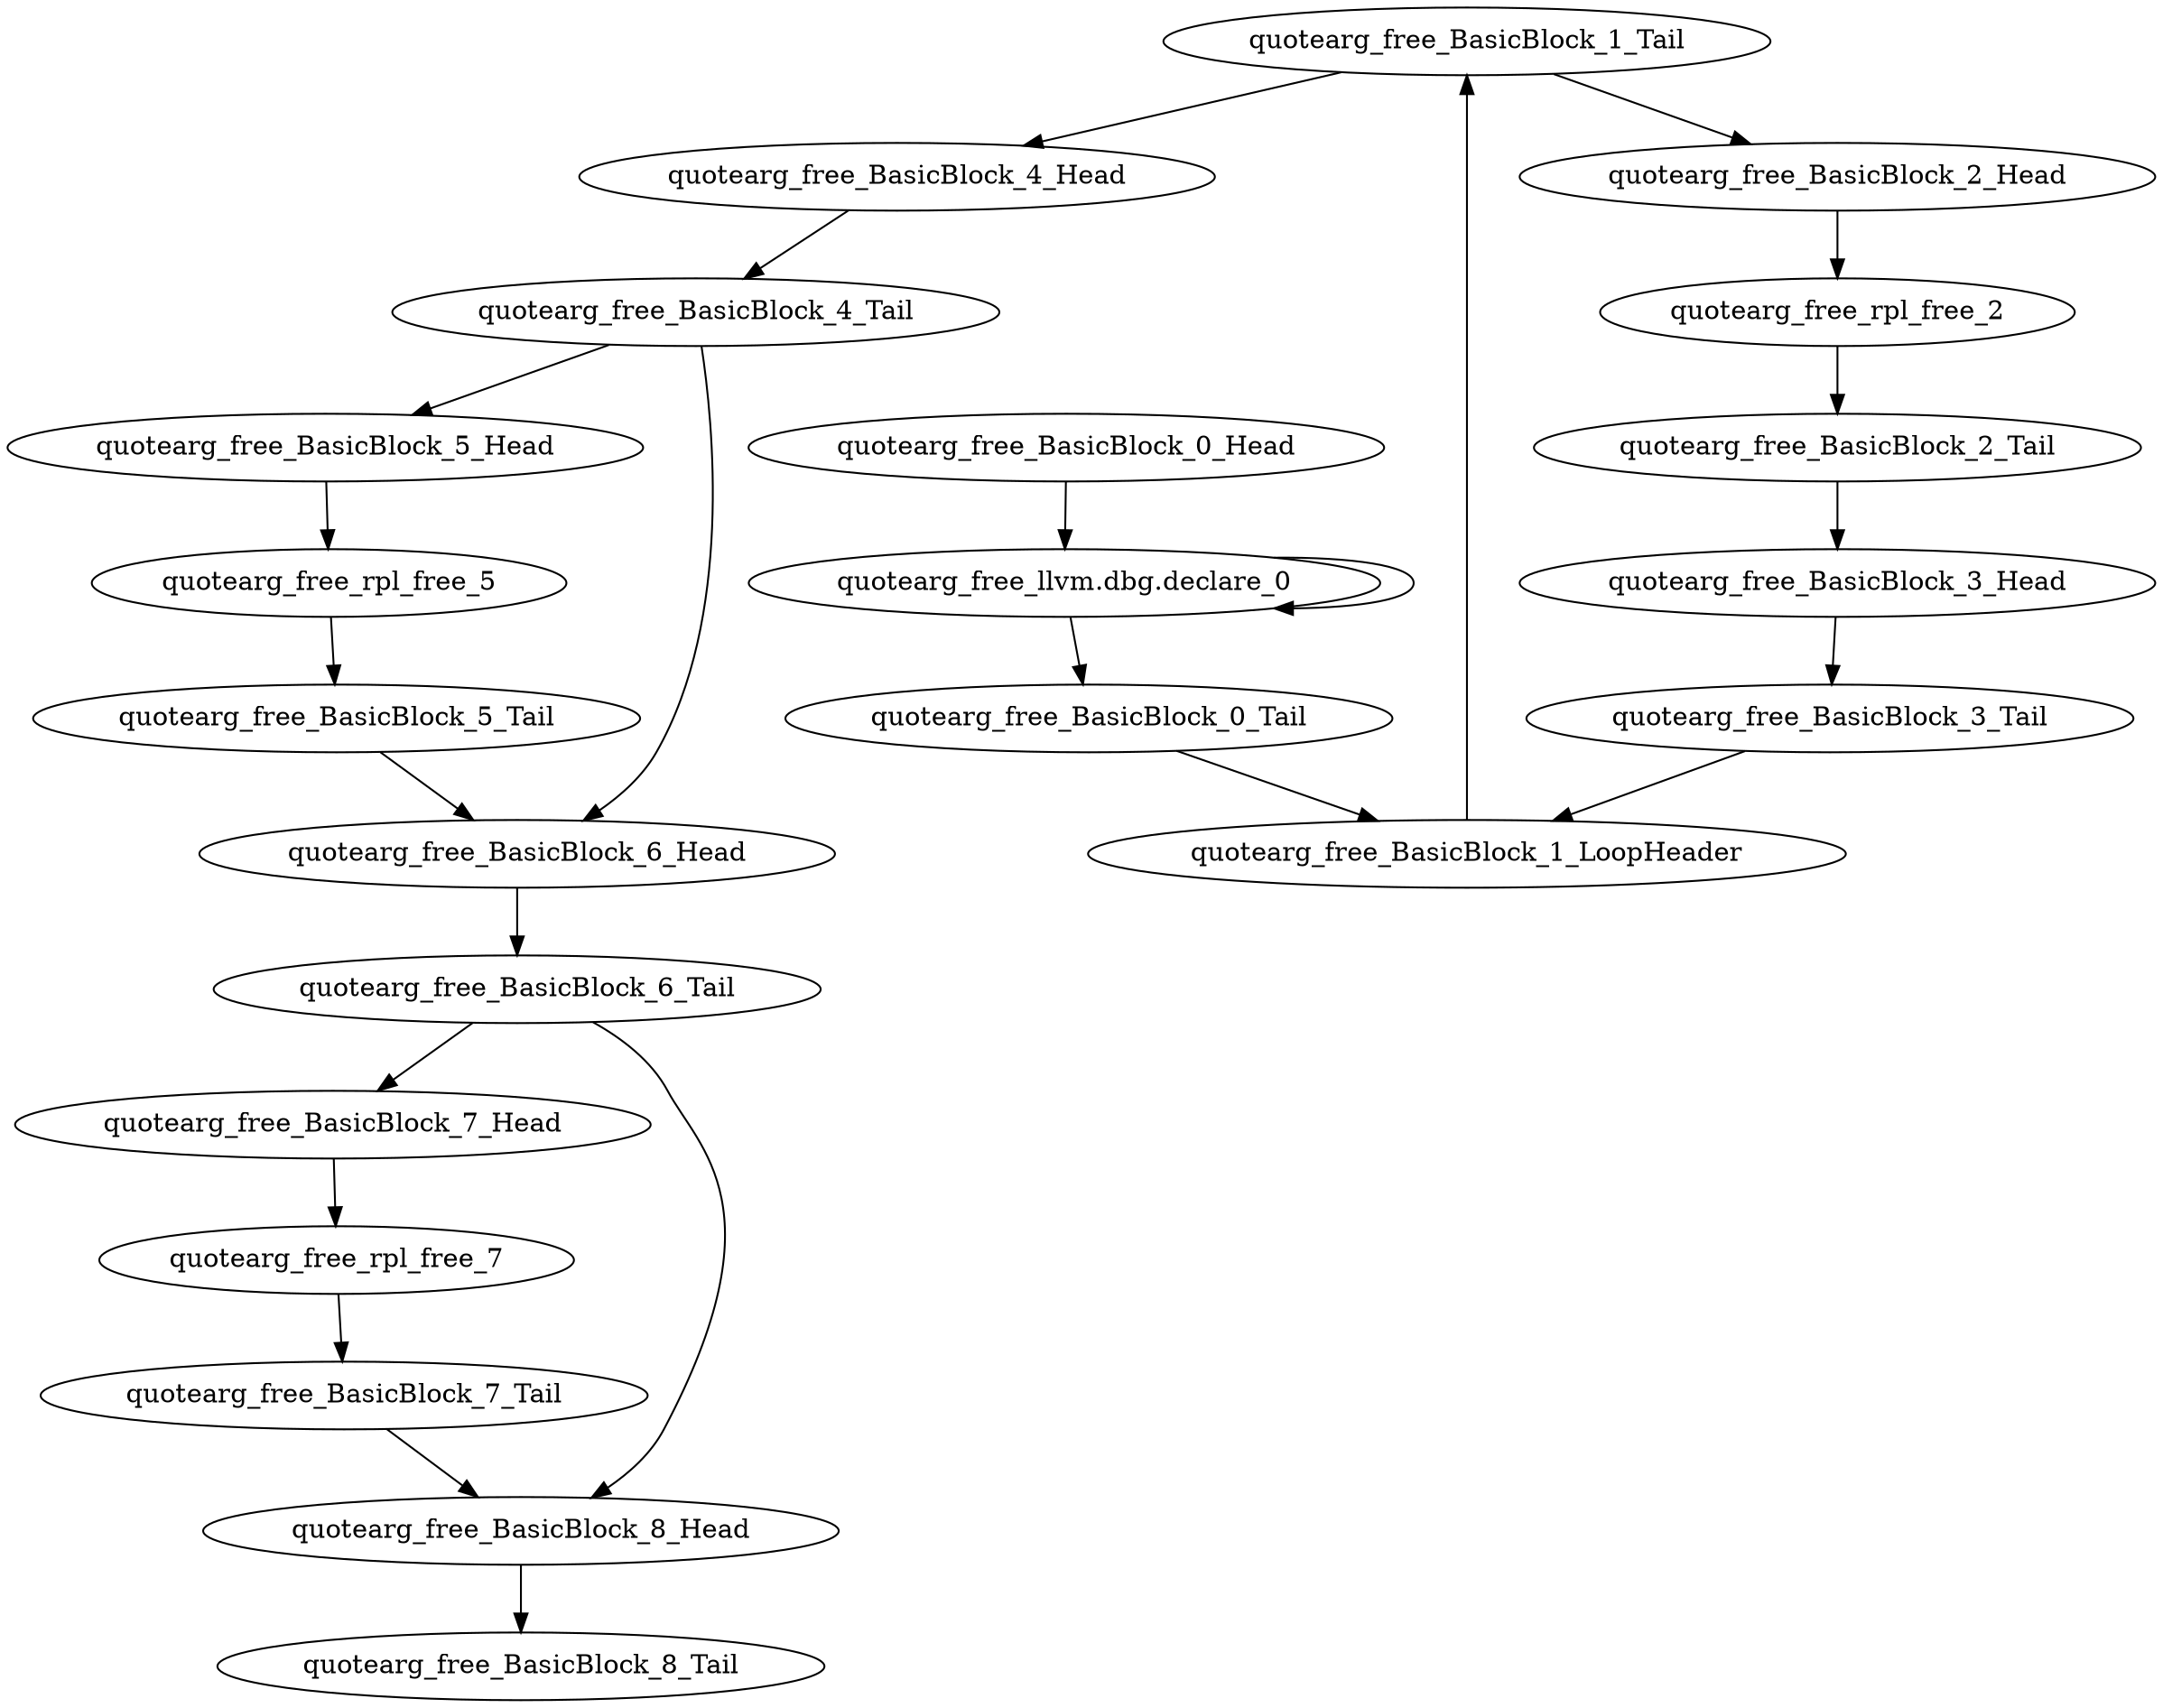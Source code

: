 digraph G {
    "quotearg_free_rpl_free_7" -> "quotearg_free_BasicBlock_7_Tail"
    "quotearg_free_BasicBlock_4_Tail" -> "quotearg_free_BasicBlock_6_Head"
    "quotearg_free_BasicBlock_4_Tail" -> "quotearg_free_BasicBlock_5_Head"
    "quotearg_free_BasicBlock_7_Head" -> "quotearg_free_rpl_free_7"
    "quotearg_free_BasicBlock_6_Tail" -> "quotearg_free_BasicBlock_7_Head"
    "quotearg_free_BasicBlock_6_Tail" -> "quotearg_free_BasicBlock_8_Head"
    "quotearg_free_BasicBlock_4_Head" -> "quotearg_free_BasicBlock_4_Tail"
    "quotearg_free_BasicBlock_2_Tail" -> "quotearg_free_BasicBlock_3_Head"
    "quotearg_free_BasicBlock_5_Tail" -> "quotearg_free_BasicBlock_6_Head"
    "quotearg_free_rpl_free_2" -> "quotearg_free_BasicBlock_2_Tail"
    "quotearg_free_BasicBlock_7_Tail" -> "quotearg_free_BasicBlock_8_Head"
    "quotearg_free_rpl_free_5" -> "quotearg_free_BasicBlock_5_Tail"
    "quotearg_free_BasicBlock_6_Head" -> "quotearg_free_BasicBlock_6_Tail"
    "quotearg_free_BasicBlock_5_Head" -> "quotearg_free_rpl_free_5"
    "quotearg_free_BasicBlock_8_Head" -> "quotearg_free_BasicBlock_8_Tail"
    "quotearg_free_BasicBlock_3_Tail" -> "quotearg_free_BasicBlock_1_LoopHeader"
    "quotearg_free_BasicBlock_1_LoopHeader" -> "quotearg_free_BasicBlock_1_Tail"
    "quotearg_free_BasicBlock_0_Tail" -> "quotearg_free_BasicBlock_1_LoopHeader"
    "quotearg_free_BasicBlock_2_Head" -> "quotearg_free_rpl_free_2"
    "quotearg_free_BasicBlock_1_Tail" -> "quotearg_free_BasicBlock_4_Head"
    "quotearg_free_BasicBlock_1_Tail" -> "quotearg_free_BasicBlock_2_Head"
    "quotearg_free_BasicBlock_3_Head" -> "quotearg_free_BasicBlock_3_Tail"
    "quotearg_free_BasicBlock_0_Head" -> "quotearg_free_llvm.dbg.declare_0"
    "quotearg_free_llvm.dbg.declare_0" -> "quotearg_free_BasicBlock_0_Tail"
    "quotearg_free_llvm.dbg.declare_0" -> "quotearg_free_llvm.dbg.declare_0"
}
